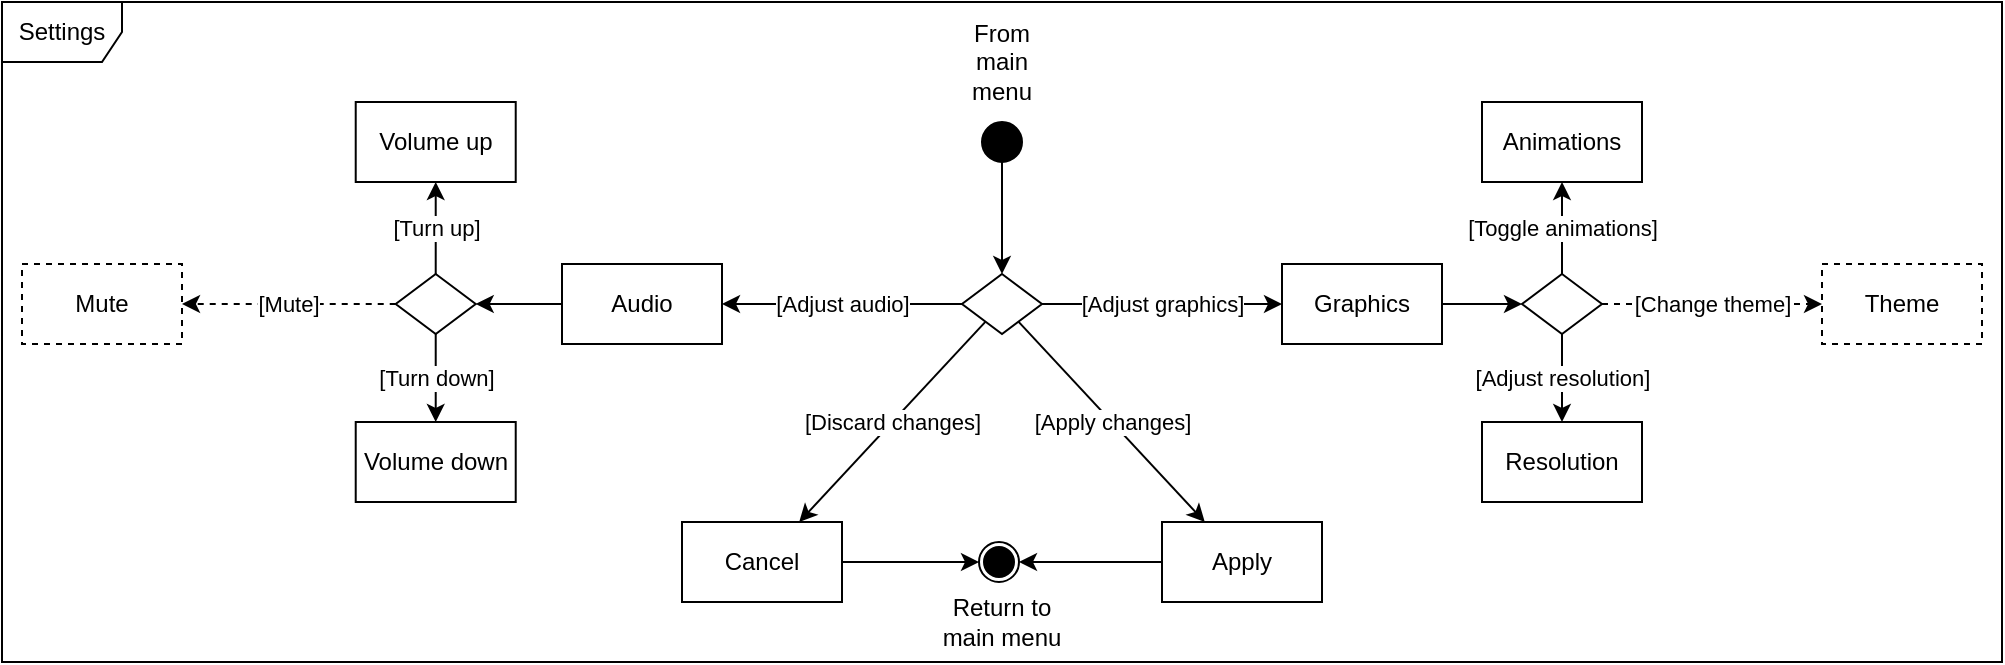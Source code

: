 <mxfile version="14.4.3" type="github">
  <diagram id="SQON-kWoF2os15524Gmn" name="Page-1">
    <mxGraphModel dx="2013" dy="649" grid="1" gridSize="10" guides="1" tooltips="1" connect="1" arrows="1" fold="1" page="1" pageScale="1" pageWidth="827" pageHeight="1169" math="0" shadow="0">
      <root>
        <mxCell id="0" />
        <mxCell id="1" parent="0" />
        <mxCell id="FocGOXBAZ3NPM0KL7-sj-1" value="Settings" style="shape=umlFrame;whiteSpace=wrap;html=1;" vertex="1" parent="1">
          <mxGeometry x="-40" y="110" width="1000" height="330" as="geometry" />
        </mxCell>
        <mxCell id="FocGOXBAZ3NPM0KL7-sj-2" value="" style="ellipse;whiteSpace=wrap;html=1;aspect=fixed;fillColor=#000000;" vertex="1" parent="1">
          <mxGeometry x="450" y="170" width="20" height="20" as="geometry" />
        </mxCell>
        <mxCell id="FocGOXBAZ3NPM0KL7-sj-3" value="From main menu" style="text;html=1;strokeColor=none;fillColor=none;align=center;verticalAlign=middle;whiteSpace=wrap;rounded=0;" vertex="1" parent="1">
          <mxGeometry x="440" y="130" width="40" height="20" as="geometry" />
        </mxCell>
        <mxCell id="FocGOXBAZ3NPM0KL7-sj-4" value="Apply" style="rounded=0;whiteSpace=wrap;html=1;" vertex="1" parent="1">
          <mxGeometry x="540" y="370" width="80" height="40" as="geometry" />
        </mxCell>
        <mxCell id="FocGOXBAZ3NPM0KL7-sj-6" value="" style="group" vertex="1" connectable="0" parent="1">
          <mxGeometry x="448.5" y="380" width="20" height="20" as="geometry" />
        </mxCell>
        <mxCell id="FocGOXBAZ3NPM0KL7-sj-7" value="" style="ellipse;whiteSpace=wrap;html=1;aspect=fixed;shadow=0;" vertex="1" parent="FocGOXBAZ3NPM0KL7-sj-6">
          <mxGeometry width="20" height="20" as="geometry" />
        </mxCell>
        <mxCell id="FocGOXBAZ3NPM0KL7-sj-8" value="" style="ellipse;whiteSpace=wrap;html=1;aspect=fixed;fillColor=#000000;shadow=0;" vertex="1" parent="FocGOXBAZ3NPM0KL7-sj-6">
          <mxGeometry x="2.5" y="2.5" width="15" height="15" as="geometry" />
        </mxCell>
        <mxCell id="FocGOXBAZ3NPM0KL7-sj-9" value="" style="endArrow=classic;html=1;entryX=1;entryY=0.5;entryDx=0;entryDy=0;" edge="1" parent="1" source="FocGOXBAZ3NPM0KL7-sj-4" target="FocGOXBAZ3NPM0KL7-sj-7">
          <mxGeometry width="50" height="50" relative="1" as="geometry">
            <mxPoint x="559" y="580" as="sourcePoint" />
            <mxPoint x="659" y="520" as="targetPoint" />
          </mxGeometry>
        </mxCell>
        <mxCell id="FocGOXBAZ3NPM0KL7-sj-10" value="Return to main menu" style="text;html=1;strokeColor=none;fillColor=none;align=center;verticalAlign=middle;whiteSpace=wrap;rounded=0;shadow=0;" vertex="1" parent="1">
          <mxGeometry x="425" y="410" width="70" height="20" as="geometry" />
        </mxCell>
        <mxCell id="FocGOXBAZ3NPM0KL7-sj-12" value="" style="endArrow=classic;html=1;" edge="1" parent="1" source="FocGOXBAZ3NPM0KL7-sj-2" target="FocGOXBAZ3NPM0KL7-sj-45">
          <mxGeometry width="50" height="50" relative="1" as="geometry">
            <mxPoint x="484" y="290" as="sourcePoint" />
            <mxPoint x="460" y="240" as="targetPoint" />
          </mxGeometry>
        </mxCell>
        <mxCell id="FocGOXBAZ3NPM0KL7-sj-13" value="Volume up" style="rounded=0;whiteSpace=wrap;html=1;" vertex="1" parent="1">
          <mxGeometry x="136.86" y="160" width="80" height="40" as="geometry" />
        </mxCell>
        <mxCell id="FocGOXBAZ3NPM0KL7-sj-14" value="Volume down" style="rounded=0;whiteSpace=wrap;html=1;" vertex="1" parent="1">
          <mxGeometry x="136.86" y="320" width="80" height="40" as="geometry" />
        </mxCell>
        <mxCell id="FocGOXBAZ3NPM0KL7-sj-19" value="Audio" style="rounded=0;whiteSpace=wrap;html=1;" vertex="1" parent="1">
          <mxGeometry x="240" y="241" width="80" height="40" as="geometry" />
        </mxCell>
        <mxCell id="FocGOXBAZ3NPM0KL7-sj-20" value="[Adjust audio]" style="endArrow=classic;html=1;" edge="1" parent="1" source="FocGOXBAZ3NPM0KL7-sj-45" target="FocGOXBAZ3NPM0KL7-sj-19">
          <mxGeometry width="50" height="50" relative="1" as="geometry">
            <mxPoint x="439.999" y="254.87" as="sourcePoint" />
            <mxPoint x="506.86" y="155" as="targetPoint" />
          </mxGeometry>
        </mxCell>
        <mxCell id="FocGOXBAZ3NPM0KL7-sj-21" value="" style="rhombus;whiteSpace=wrap;html=1;" vertex="1" parent="1">
          <mxGeometry x="156.86" y="246" width="40" height="30" as="geometry" />
        </mxCell>
        <mxCell id="FocGOXBAZ3NPM0KL7-sj-22" value="[Turn down]" style="endArrow=classic;html=1;" edge="1" parent="1" source="FocGOXBAZ3NPM0KL7-sj-21" target="FocGOXBAZ3NPM0KL7-sj-14">
          <mxGeometry width="50" height="50" relative="1" as="geometry">
            <mxPoint x="416.86" y="296" as="sourcePoint" />
            <mxPoint x="466.86" y="246" as="targetPoint" />
          </mxGeometry>
        </mxCell>
        <mxCell id="FocGOXBAZ3NPM0KL7-sj-23" value="[Turn up]" style="endArrow=classic;html=1;" edge="1" parent="1" source="FocGOXBAZ3NPM0KL7-sj-21" target="FocGOXBAZ3NPM0KL7-sj-13">
          <mxGeometry width="50" height="50" relative="1" as="geometry">
            <mxPoint x="416.86" y="296" as="sourcePoint" />
            <mxPoint x="466.86" y="246" as="targetPoint" />
          </mxGeometry>
        </mxCell>
        <mxCell id="FocGOXBAZ3NPM0KL7-sj-24" value="" style="endArrow=classic;html=1;" edge="1" parent="1" source="FocGOXBAZ3NPM0KL7-sj-19" target="FocGOXBAZ3NPM0KL7-sj-21">
          <mxGeometry width="50" height="50" relative="1" as="geometry">
            <mxPoint x="416.86" y="296" as="sourcePoint" />
            <mxPoint x="466.86" y="246" as="targetPoint" />
          </mxGeometry>
        </mxCell>
        <mxCell id="FocGOXBAZ3NPM0KL7-sj-43" value="Cancel" style="rounded=0;whiteSpace=wrap;html=1;" vertex="1" parent="1">
          <mxGeometry x="300" y="370" width="80" height="40" as="geometry" />
        </mxCell>
        <mxCell id="FocGOXBAZ3NPM0KL7-sj-44" value="" style="endArrow=classic;html=1;entryX=0;entryY=0.5;entryDx=0;entryDy=0;" edge="1" parent="1" source="FocGOXBAZ3NPM0KL7-sj-43" target="FocGOXBAZ3NPM0KL7-sj-7">
          <mxGeometry width="50" height="50" relative="1" as="geometry">
            <mxPoint x="615" y="560" as="sourcePoint" />
            <mxPoint x="665" y="510" as="targetPoint" />
          </mxGeometry>
        </mxCell>
        <mxCell id="FocGOXBAZ3NPM0KL7-sj-45" value="" style="rhombus;whiteSpace=wrap;html=1;" vertex="1" parent="1">
          <mxGeometry x="440" y="246" width="40" height="30" as="geometry" />
        </mxCell>
        <mxCell id="FocGOXBAZ3NPM0KL7-sj-46" value="[Apply changes]" style="endArrow=classic;html=1;" edge="1" parent="1" source="FocGOXBAZ3NPM0KL7-sj-45" target="FocGOXBAZ3NPM0KL7-sj-4">
          <mxGeometry width="50" height="50" relative="1" as="geometry">
            <mxPoint x="450" y="320" as="sourcePoint" />
            <mxPoint x="500" y="270" as="targetPoint" />
          </mxGeometry>
        </mxCell>
        <mxCell id="FocGOXBAZ3NPM0KL7-sj-47" value="[Discard changes]" style="endArrow=classic;html=1;" edge="1" parent="1" source="FocGOXBAZ3NPM0KL7-sj-45" target="FocGOXBAZ3NPM0KL7-sj-43">
          <mxGeometry width="50" height="50" relative="1" as="geometry">
            <mxPoint x="450" y="320" as="sourcePoint" />
            <mxPoint x="500" y="270" as="targetPoint" />
          </mxGeometry>
        </mxCell>
        <mxCell id="FocGOXBAZ3NPM0KL7-sj-53" value="Graphics" style="rounded=0;whiteSpace=wrap;html=1;" vertex="1" parent="1">
          <mxGeometry x="600" y="241" width="80" height="40" as="geometry" />
        </mxCell>
        <mxCell id="FocGOXBAZ3NPM0KL7-sj-54" value="[Adjust graphics]" style="endArrow=classic;html=1;" edge="1" parent="1" source="FocGOXBAZ3NPM0KL7-sj-45" target="FocGOXBAZ3NPM0KL7-sj-53">
          <mxGeometry width="50" height="50" relative="1" as="geometry">
            <mxPoint x="440" y="300" as="sourcePoint" />
            <mxPoint x="490" y="250" as="targetPoint" />
          </mxGeometry>
        </mxCell>
        <mxCell id="FocGOXBAZ3NPM0KL7-sj-55" value="" style="rhombus;whiteSpace=wrap;html=1;" vertex="1" parent="1">
          <mxGeometry x="720" y="246" width="40" height="30" as="geometry" />
        </mxCell>
        <mxCell id="FocGOXBAZ3NPM0KL7-sj-56" value="" style="endArrow=classic;html=1;" edge="1" parent="1" source="FocGOXBAZ3NPM0KL7-sj-53" target="FocGOXBAZ3NPM0KL7-sj-55">
          <mxGeometry width="50" height="50" relative="1" as="geometry">
            <mxPoint x="540" y="300" as="sourcePoint" />
            <mxPoint x="590" y="250" as="targetPoint" />
          </mxGeometry>
        </mxCell>
        <mxCell id="FocGOXBAZ3NPM0KL7-sj-58" value="Resolution" style="rounded=0;whiteSpace=wrap;html=1;" vertex="1" parent="1">
          <mxGeometry x="700" y="320" width="80" height="40" as="geometry" />
        </mxCell>
        <mxCell id="FocGOXBAZ3NPM0KL7-sj-59" value="Animations" style="rounded=0;whiteSpace=wrap;html=1;" vertex="1" parent="1">
          <mxGeometry x="700" y="160" width="80" height="40" as="geometry" />
        </mxCell>
        <mxCell id="FocGOXBAZ3NPM0KL7-sj-60" value="Theme" style="rounded=0;whiteSpace=wrap;html=1;dashed=1;" vertex="1" parent="1">
          <mxGeometry x="870" y="241" width="80" height="40" as="geometry" />
        </mxCell>
        <mxCell id="FocGOXBAZ3NPM0KL7-sj-61" value="[Adjust resolution]" style="endArrow=classic;html=1;" edge="1" parent="1" source="FocGOXBAZ3NPM0KL7-sj-55" target="FocGOXBAZ3NPM0KL7-sj-58">
          <mxGeometry width="50" height="50" relative="1" as="geometry">
            <mxPoint x="680" y="310" as="sourcePoint" />
            <mxPoint x="730" y="260" as="targetPoint" />
          </mxGeometry>
        </mxCell>
        <mxCell id="FocGOXBAZ3NPM0KL7-sj-63" value="[Toggle animations]" style="endArrow=classic;html=1;" edge="1" parent="1" source="FocGOXBAZ3NPM0KL7-sj-55" target="FocGOXBAZ3NPM0KL7-sj-59">
          <mxGeometry width="50" height="50" relative="1" as="geometry">
            <mxPoint x="630" y="280" as="sourcePoint" />
            <mxPoint x="680" y="230" as="targetPoint" />
          </mxGeometry>
        </mxCell>
        <mxCell id="FocGOXBAZ3NPM0KL7-sj-64" value="[Change theme]" style="endArrow=classic;html=1;dashed=1;" edge="1" parent="1" source="FocGOXBAZ3NPM0KL7-sj-55" target="FocGOXBAZ3NPM0KL7-sj-60">
          <mxGeometry width="50" height="50" relative="1" as="geometry">
            <mxPoint x="680" y="290" as="sourcePoint" />
            <mxPoint x="730" y="240" as="targetPoint" />
          </mxGeometry>
        </mxCell>
        <mxCell id="FocGOXBAZ3NPM0KL7-sj-65" value="Mute" style="rounded=0;whiteSpace=wrap;html=1;dashed=1;" vertex="1" parent="1">
          <mxGeometry x="-30" y="241" width="80" height="40" as="geometry" />
        </mxCell>
        <mxCell id="FocGOXBAZ3NPM0KL7-sj-66" value="[Mute]" style="endArrow=classic;html=1;dashed=1;" edge="1" parent="1" target="FocGOXBAZ3NPM0KL7-sj-65" source="FocGOXBAZ3NPM0KL7-sj-21">
          <mxGeometry width="50" height="50" relative="1" as="geometry">
            <mxPoint x="156.86" y="260.58" as="sourcePoint" />
            <mxPoint x="70" y="280" as="targetPoint" />
          </mxGeometry>
        </mxCell>
      </root>
    </mxGraphModel>
  </diagram>
</mxfile>
